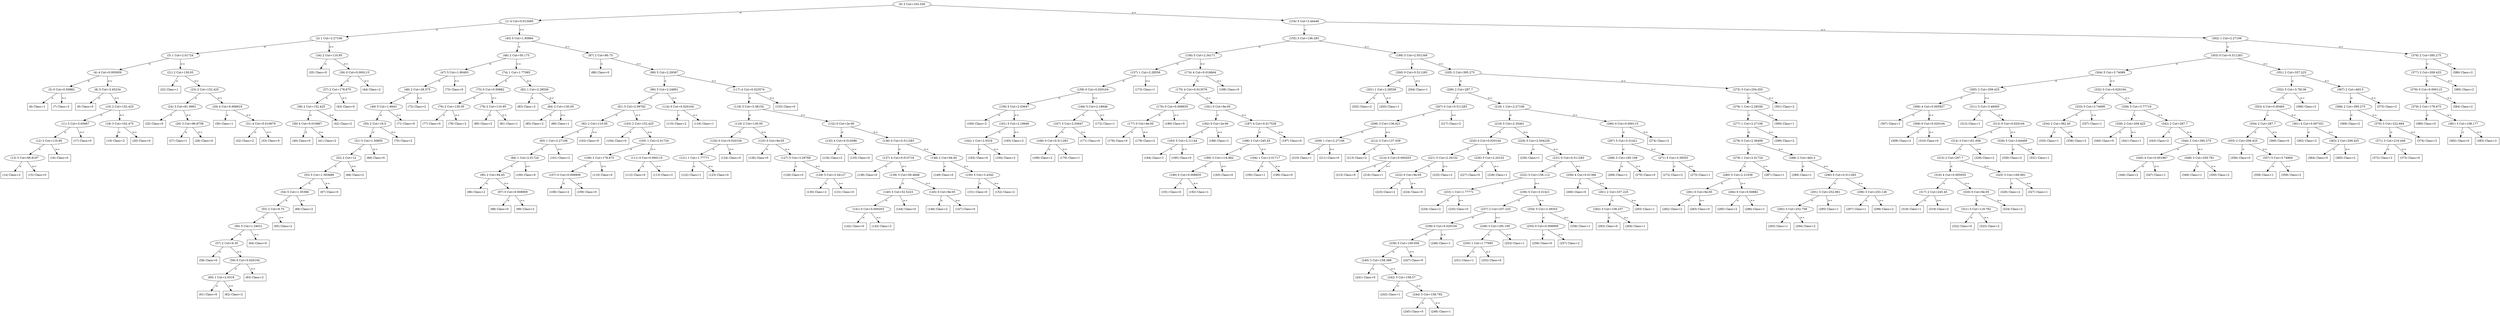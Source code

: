 digraph 1 {
    node [shape=ellipse]
    node [shape=ellipse]
    "(0) 3 Cut=103.326" -> "(1) 4 Cut=0.013495" [label="<"]
    node [shape=ellipse]
    "(0) 3 Cut=103.326" -> "(154) 5 Cut=3.44446" [label=">="]
    node [shape=ellipse]
    "(1) 4 Cut=0.013495" -> "(2) 1 Cut=2.27106" [label="<"]
    node [shape=ellipse]
    "(1) 4 Cut=0.013495" -> "(45) 5 Cut=1.95894" [label=">="]
    node [shape=ellipse]
    "(2) 1 Cut=2.27106" -> "(3) 1 Cut=2.01724" [label="<"]
    node [shape=ellipse]
    "(2) 1 Cut=2.27106" -> "(34) 2 Cut=110.95" [label=">="]
    node [shape=ellipse]
    "(3) 1 Cut=2.01724" -> "(4) 4 Cut=0.005959" [label="<"]
    node [shape=ellipse]
    "(3) 1 Cut=2.01724" -> "(21) 2 Cut=130.05" [label=">="]
    node [shape=ellipse]
    "(4) 4 Cut=0.005959" -> "(5) 0 Cut=0.50882" [label="<"]
    node [shape=ellipse]
    "(4) 4 Cut=0.005959" -> "(8) 5 Cut=3.45234" [label=">="]
    node [shape=box]
    "(5) 0 Cut=0.50882" -> "(6) Class=1 " [label="<"]
    node [shape=box]
    "(5) 0 Cut=0.50882" -> "(7) Class=2 " [label=">="]
    node [shape=box]
    "(8) 5 Cut=3.45234" -> "(9) Class=0 " [label="<"]
    node [shape=ellipse]
    "(8) 5 Cut=3.45234" -> "(10) 2 Cut=152.425" [label=">="]
    node [shape=ellipse]
    "(10) 2 Cut=152.425" -> "(11) 5 Cut=3.65667" [label="<"]
    node [shape=ellipse]
    "(10) 2 Cut=152.425" -> "(18) 3 Cut=102.475" [label=">="]
    node [shape=ellipse]
    "(11) 5 Cut=3.65667" -> "(12) 2 Cut=110.95" [label="<"]
    node [shape=box]
    "(11) 5 Cut=3.65667" -> "(17) Class=0 " [label=">="]
    node [shape=ellipse]
    "(12) 2 Cut=110.95" -> "(13) 3 Cut=66.8197" [label="<"]
    node [shape=box]
    "(12) 2 Cut=110.95" -> "(16) Class=0 " [label=">="]
    node [shape=box]
    "(13) 3 Cut=66.8197" -> "(14) Class=2 " [label="<"]
    node [shape=box]
    "(13) 3 Cut=66.8197" -> "(15) Class=0 " [label=">="]
    node [shape=box]
    "(18) 3 Cut=102.475" -> "(19) Class=2 " [label="<"]
    node [shape=box]
    "(18) 3 Cut=102.475" -> "(20) Class=0 " [label=">="]
    node [shape=box]
    "(21) 2 Cut=130.05" -> "(22) Class=1 " [label="<"]
    node [shape=ellipse]
    "(21) 2 Cut=130.05" -> "(23) 2 Cut=152.425" [label=">="]
    node [shape=ellipse]
    "(23) 2 Cut=152.425" -> "(24) 3 Cut=81.0963" [label="<"]
    node [shape=ellipse]
    "(23) 2 Cut=152.425" -> "(29) 4 Cut=0.006919" [label=">="]
    node [shape=box]
    "(24) 3 Cut=81.0963" -> "(25) Class=0 " [label="<"]
    node [shape=ellipse]
    "(24) 3 Cut=81.0963" -> "(26) 3 Cut=86.8758" [label=">="]
    node [shape=box]
    "(26) 3 Cut=86.8758" -> "(27) Class=1 " [label="<"]
    node [shape=box]
    "(26) 3 Cut=86.8758" -> "(28) Class=0 " [label=">="]
    node [shape=box]
    "(29) 4 Cut=0.006919" -> "(30) Class=1 " [label="<"]
    node [shape=ellipse]
    "(29) 4 Cut=0.006919" -> "(31) 4 Cut=0.010679" [label=">="]
    node [shape=box]
    "(31) 4 Cut=0.010679" -> "(32) Class=2 " [label="<"]
    node [shape=box]
    "(31) 4 Cut=0.010679" -> "(33) Class=0 " [label=">="]
    node [shape=box]
    "(34) 2 Cut=110.95" -> "(35) Class=0 " [label="<"]
    node [shape=ellipse]
    "(34) 2 Cut=110.95" -> "(36) 0 Cut=0.000115" [label=">="]
    node [shape=ellipse]
    "(36) 0 Cut=0.000115" -> "(37) 2 Cut=178.675" [label="<"]
    node [shape=box]
    "(36) 0 Cut=0.000115" -> "(44) Class=2 " [label=">="]
    node [shape=ellipse]
    "(37) 2 Cut=178.675" -> "(38) 2 Cut=152.425" [label="<"]
    node [shape=box]
    "(37) 2 Cut=178.675" -> "(43) Class=0 " [label=">="]
    node [shape=ellipse]
    "(38) 2 Cut=152.425" -> "(39) 4 Cut=0.010867" [label="<"]
    node [shape=box]
    "(38) 2 Cut=152.425" -> "(42) Class=2 " [label=">="]
    node [shape=box]
    "(39) 4 Cut=0.010867" -> "(40) Class=0 " [label="<"]
    node [shape=box]
    "(39) 4 Cut=0.010867" -> "(41) Class=2 " [label=">="]
    node [shape=ellipse]
    "(45) 5 Cut=1.95894" -> "(46) 2 Cut=50.175" [label="<"]
    node [shape=ellipse]
    "(45) 5 Cut=1.95894" -> "(87) 2 Cut=80.75" [label=">="]
    node [shape=ellipse]
    "(46) 2 Cut=50.175" -> "(47) 5 Cut=1.80493" [label="<"]
    node [shape=ellipse]
    "(46) 2 Cut=50.175" -> "(74) 1 Cut=1.77085" [label=">="]
    node [shape=ellipse]
    "(47) 5 Cut=1.80493" -> "(48) 2 Cut=26.575" [label="<"]
    node [shape=box]
    "(47) 5 Cut=1.80493" -> "(73) Class=0 " [label=">="]
    node [shape=ellipse]
    "(48) 2 Cut=26.575" -> "(49) 5 Cut=1.6643" [label="<"]
    node [shape=box]
    "(48) 2 Cut=26.575" -> "(72) Class=2 " [label=">="]
    node [shape=ellipse]
    "(49) 5 Cut=1.6643" -> "(50) 2 Cut=16.5" [label="<"]
    node [shape=box]
    "(49) 5 Cut=1.6643" -> "(71) Class=0 " [label=">="]
    node [shape=ellipse]
    "(50) 2 Cut=16.5" -> "(51) 5 Cut=1.50855" [label="<"]
    node [shape=box]
    "(50) 2 Cut=16.5" -> "(70) Class=2 " [label=">="]
    node [shape=ellipse]
    "(51) 5 Cut=1.50855" -> "(52) 2 Cut=12" [label="<"]
    node [shape=box]
    "(51) 5 Cut=1.50855" -> "(69) Class=0 " [label=">="]
    node [shape=ellipse]
    "(52) 2 Cut=12" -> "(53) 5 Cut=1.393689" [label="<"]
    node [shape=box]
    "(52) 2 Cut=12" -> "(68) Class=2 " [label=">="]
    node [shape=ellipse]
    "(53) 5 Cut=1.393689" -> "(54) 5 Cut=1.35366" [label="<"]
    node [shape=box]
    "(53) 5 Cut=1.393689" -> "(67) Class=0 " [label=">="]
    node [shape=ellipse]
    "(54) 5 Cut=1.35366" -> "(55) 2 Cut=8.75" [label="<"]
    node [shape=box]
    "(54) 5 Cut=1.35366" -> "(66) Class=2 " [label=">="]
    node [shape=ellipse]
    "(55) 2 Cut=8.75" -> "(56) 5 Cut=1.24021" [label="<"]
    node [shape=box]
    "(55) 2 Cut=8.75" -> "(65) Class=2 " [label=">="]
    node [shape=ellipse]
    "(56) 5 Cut=1.24021" -> "(57) 2 Cut=6.35" [label="<"]
    node [shape=box]
    "(56) 5 Cut=1.24021" -> "(64) Class=0 " [label=">="]
    node [shape=box]
    "(57) 2 Cut=6.35" -> "(58) Class=0 " [label="<"]
    node [shape=ellipse]
    "(57) 2 Cut=6.35" -> "(59) 0 Cut=0.020104" [label=">="]
    node [shape=ellipse]
    "(59) 0 Cut=0.020104" -> "(60) 1 Cut=2.0316" [label="<"]
    node [shape=box]
    "(59) 0 Cut=0.020104" -> "(63) Class=2 " [label=">="]
    node [shape=box]
    "(60) 1 Cut=2.0316" -> "(61) Class=0 " [label="<"]
    node [shape=box]
    "(60) 1 Cut=2.0316" -> "(62) Class=2 " [label=">="]
    node [shape=ellipse]
    "(74) 1 Cut=1.77085" -> "(75) 0 Cut=0.50882" [label="<"]
    node [shape=ellipse]
    "(74) 1 Cut=1.77085" -> "(82) 1 Cut=2.28556" [label=">="]
    node [shape=ellipse]
    "(75) 0 Cut=0.50882" -> "(76) 2 Cut=130.05" [label="<"]
    node [shape=ellipse]
    "(75) 0 Cut=0.50882" -> "(79) 2 Cut=110.95" [label=">="]
    node [shape=box]
    "(76) 2 Cut=130.05" -> "(77) Class=0 " [label="<"]
    node [shape=box]
    "(76) 2 Cut=130.05" -> "(78) Class=2 " [label=">="]
    node [shape=box]
    "(79) 2 Cut=110.95" -> "(80) Class=2 " [label="<"]
    node [shape=box]
    "(79) 2 Cut=110.95" -> "(81) Class=1 " [label=">="]
    node [shape=box]
    "(82) 1 Cut=2.28556" -> "(83) Class=2 " [label="<"]
    node [shape=ellipse]
    "(82) 1 Cut=2.28556" -> "(84) 2 Cut=130.05" [label=">="]
    node [shape=box]
    "(84) 2 Cut=130.05" -> "(85) Class=2 " [label="<"]
    node [shape=box]
    "(84) 2 Cut=130.05" -> "(86) Class=1 " [label=">="]
    node [shape=box]
    "(87) 2 Cut=80.75" -> "(88) Class=0 " [label="<"]
    node [shape=ellipse]
    "(87) 2 Cut=80.75" -> "(89) 5 Cut=2.29367" [label=">="]
    node [shape=ellipse]
    "(89) 5 Cut=2.29367" -> "(90) 5 Cut=2.24891" [label="<"]
    node [shape=ellipse]
    "(89) 5 Cut=2.29367" -> "(117) 4 Cut=0.023574" [label=">="]
    node [shape=ellipse]
    "(90) 5 Cut=2.24891" -> "(91) 5 Cut=2.09762" [label="<"]
    node [shape=ellipse]
    "(90) 5 Cut=2.24891" -> "(114) 0 Cut=0.020104" [label=">="]
    node [shape=ellipse]
    "(91) 5 Cut=2.09762" -> "(92) 2 Cut=110.95" [label="<"]
    node [shape=ellipse]
    "(91) 5 Cut=2.09762" -> "(103) 2 Cut=152.425" [label=">="]
    node [shape=ellipse]
    "(92) 2 Cut=110.95" -> "(93) 1 Cut=2.27106" [label="<"]
    node [shape=box]
    "(92) 2 Cut=110.95" -> "(102) Class=0 " [label=">="]
    node [shape=ellipse]
    "(93) 1 Cut=2.27106" -> "(94) 1 Cut=2.01724" [label="<"]
    node [shape=box]
    "(93) 1 Cut=2.27106" -> "(101) Class=2 " [label=">="]
    node [shape=ellipse]
    "(94) 1 Cut=2.01724" -> "(95) 2 Cut=94.65" [label="<"]
    node [shape=box]
    "(94) 1 Cut=2.01724" -> "(100) Class=0 " [label=">="]
    node [shape=box]
    "(95) 2 Cut=94.65" -> "(96) Class=2 " [label="<"]
    node [shape=ellipse]
    "(95) 2 Cut=94.65" -> "(97) 0 Cut=0.008909" [label=">="]
    node [shape=box]
    "(97) 0 Cut=0.008909" -> "(98) Class=0 " [label="<"]
    node [shape=box]
    "(97) 0 Cut=0.008909" -> "(99) Class=2 " [label=">="]
    node [shape=box]
    "(103) 2 Cut=152.425" -> "(104) Class=0 " [label="<"]
    node [shape=ellipse]
    "(103) 2 Cut=152.425" -> "(105) 1 Cut=2.01724" [label=">="]
    node [shape=ellipse]
    "(105) 1 Cut=2.01724" -> "(106) 2 Cut=178.675" [label="<"]
    node [shape=ellipse]
    "(105) 1 Cut=2.01724" -> "(111) 0 Cut=0.000115" [label=">="]
    node [shape=ellipse]
    "(106) 2 Cut=178.675" -> "(107) 0 Cut=0.008909" [label="<"]
    node [shape=box]
    "(106) 2 Cut=178.675" -> "(110) Class=0 " [label=">="]
    node [shape=box]
    "(107) 0 Cut=0.008909" -> "(108) Class=2 " [label="<"]
    node [shape=box]
    "(107) 0 Cut=0.008909" -> "(109) Class=0 " [label=">="]
    node [shape=box]
    "(111) 0 Cut=0.000115" -> "(112) Class=0 " [label="<"]
    node [shape=box]
    "(111) 0 Cut=0.000115" -> "(113) Class=2 " [label=">="]
    node [shape=box]
    "(114) 0 Cut=0.020104" -> "(115) Class=2 " [label="<"]
    node [shape=box]
    "(114) 0 Cut=0.020104" -> "(116) Class=1 " [label=">="]
    node [shape=ellipse]
    "(117) 4 Cut=0.023574" -> "(118) 5 Cut=3.38154" [label="<"]
    node [shape=box]
    "(117) 4 Cut=0.023574" -> "(153) Class=0 " [label=">="]
    node [shape=ellipse]
    "(118) 5 Cut=3.38154" -> "(119) 2 Cut=130.05" [label="<"]
    node [shape=ellipse]
    "(118) 5 Cut=3.38154" -> "(132) 0 Cut=2e-06" [label=">="]
    node [shape=ellipse]
    "(119) 2 Cut=130.05" -> "(120) 0 Cut=0.020104" [label="<"]
    node [shape=ellipse]
    "(119) 2 Cut=130.05" -> "(125) 0 Cut=9e-05" [label=">="]
    node [shape=ellipse]
    "(120) 0 Cut=0.020104" -> "(121) 1 Cut=1.77771" [label="<"]
    node [shape=box]
    "(120) 0 Cut=0.020104" -> "(124) Class=0 " [label=">="]
    node [shape=box]
    "(121) 1 Cut=1.77771" -> "(122) Class=1 " [label="<"]
    node [shape=box]
    "(121) 1 Cut=1.77771" -> "(123) Class=0 " [label=">="]
    node [shape=box]
    "(125) 0 Cut=9e-05" -> "(126) Class=0 " [label="<"]
    node [shape=ellipse]
    "(125) 0 Cut=9e-05" -> "(127) 5 Cut=3.29769" [label=">="]
    node [shape=box]
    "(127) 5 Cut=3.29769" -> "(128) Class=0 " [label="<"]
    node [shape=ellipse]
    "(127) 5 Cut=3.29769" -> "(129) 5 Cut=3.34127" [label=">="]
    node [shape=box]
    "(129) 5 Cut=3.34127" -> "(130) Class=2 " [label="<"]
    node [shape=box]
    "(129) 5 Cut=3.34127" -> "(131) Class=0 " [label=">="]
    node [shape=ellipse]
    "(132) 0 Cut=2e-06" -> "(133) 4 Cut=0.014586" [label="<"]
    node [shape=ellipse]
    "(132) 0 Cut=2e-06" -> "(136) 0 Cut=0.511283" [label=">="]
    node [shape=box]
    "(133) 4 Cut=0.014586" -> "(134) Class=2 " [label="<"]
    node [shape=box]
    "(133) 4 Cut=0.014586" -> "(135) Class=0 " [label=">="]
    node [shape=ellipse]
    "(136) 0 Cut=0.511283" -> "(137) 4 Cut=0.015716" [label="<"]
    node [shape=ellipse]
    "(136) 0 Cut=0.511283" -> "(148) 2 Cut=94.65" [label=">="]
    node [shape=box]
    "(137) 4 Cut=0.015716" -> "(138) Class=0 " [label="<"]
    node [shape=ellipse]
    "(137) 4 Cut=0.015716" -> "(139) 3 Cut=59.4848" [label=">="]
    node [shape=ellipse]
    "(139) 3 Cut=59.4848" -> "(140) 3 Cut=52.5223" [label="<"]
    node [shape=ellipse]
    "(139) 3 Cut=59.4848" -> "(145) 0 Cut=9e-05" [label=">="]
    node [shape=ellipse]
    "(140) 3 Cut=52.5223" -> "(141) 0 Cut=0.000203" [label="<"]
    node [shape=box]
    "(140) 3 Cut=52.5223" -> "(144) Class=0 " [label=">="]
    node [shape=box]
    "(141) 0 Cut=0.000203" -> "(142) Class=0 " [label="<"]
    node [shape=box]
    "(141) 0 Cut=0.000203" -> "(143) Class=2 " [label=">="]
    node [shape=box]
    "(145) 0 Cut=9e-05" -> "(146) Class=2 " [label="<"]
    node [shape=box]
    "(145) 0 Cut=9e-05" -> "(147) Class=0 " [label=">="]
    node [shape=box]
    "(148) 2 Cut=94.65" -> "(149) Class=0 " [label="<"]
    node [shape=ellipse]
    "(148) 2 Cut=94.65" -> "(150) 5 Cut=3.4342" [label=">="]
    node [shape=box]
    "(150) 5 Cut=3.4342" -> "(151) Class=0 " [label="<"]
    node [shape=box]
    "(150) 5 Cut=3.4342" -> "(152) Class=2 " [label=">="]
    node [shape=ellipse]
    "(154) 5 Cut=3.44446" -> "(155) 3 Cut=136.283" [label="<"]
    node [shape=ellipse]
    "(154) 5 Cut=3.44446" -> "(302) 1 Cut=2.27106" [label=">="]
    node [shape=ellipse]
    "(155) 3 Cut=136.283" -> "(156) 5 Cut=2.34171" [label="<"]
    node [shape=ellipse]
    "(155) 3 Cut=136.283" -> "(199) 5 Cut=2.051349" [label=">="]
    node [shape=ellipse]
    "(156) 5 Cut=2.34171" -> "(157) 1 Cut=2.28556" [label="<"]
    node [shape=ellipse]
    "(156) 5 Cut=2.34171" -> "(174) 4 Cut=0.018664" [label=">="]
    node [shape=ellipse]
    "(157) 1 Cut=2.28556" -> "(158) 0 Cut=0.020104" [label="<"]
    node [shape=box]
    "(157) 1 Cut=2.28556" -> "(173) Class=1 " [label=">="]
    node [shape=ellipse]
    "(158) 0 Cut=0.020104" -> "(159) 5 Cut=2.03647" [label="<"]
    node [shape=ellipse]
    "(158) 0 Cut=0.020104" -> "(166) 5 Cut=2.18946" [label=">="]
    node [shape=box]
    "(159) 5 Cut=2.03647" -> "(160) Class=2 " [label="<"]
    node [shape=ellipse]
    "(159) 5 Cut=2.03647" -> "(161) 5 Cut=2.18946" [label=">="]
    node [shape=ellipse]
    "(161) 5 Cut=2.18946" -> "(162) 1 Cut=2.0316" [label="<"]
    node [shape=box]
    "(161) 5 Cut=2.18946" -> "(165) Class=2 " [label=">="]
    node [shape=box]
    "(162) 1 Cut=2.0316" -> "(163) Class=0 " [label="<"]
    node [shape=box]
    "(162) 1 Cut=2.0316" -> "(164) Class=2 " [label=">="]
    node [shape=ellipse]
    "(166) 5 Cut=2.18946" -> "(167) 5 Cut=2.03647" [label="<"]
    node [shape=box]
    "(166) 5 Cut=2.18946" -> "(172) Class=1 " [label=">="]
    node [shape=ellipse]
    "(167) 5 Cut=2.03647" -> "(168) 0 Cut=0.511283" [label="<"]
    node [shape=box]
    "(167) 5 Cut=2.03647" -> "(171) Class=0 " [label=">="]
    node [shape=box]
    "(168) 0 Cut=0.511283" -> "(169) Class=2 " [label="<"]
    node [shape=box]
    "(168) 0 Cut=0.511283" -> "(170) Class=1 " [label=">="]
    node [shape=ellipse]
    "(174) 4 Cut=0.018664" -> "(175) 4 Cut=0.013576" [label="<"]
    node [shape=box]
    "(174) 4 Cut=0.018664" -> "(198) Class=0 " [label=">="]
    node [shape=ellipse]
    "(175) 4 Cut=0.013576" -> "(176) 0 Cut=0.008935" [label="<"]
    node [shape=ellipse]
    "(175) 4 Cut=0.013576" -> "(181) 0 Cut=9e-05" [label=">="]
    node [shape=ellipse]
    "(176) 0 Cut=0.008935" -> "(177) 0 Cut=9e-05" [label="<"]
    node [shape=box]
    "(176) 0 Cut=0.008935" -> "(180) Class=0 " [label=">="]
    node [shape=box]
    "(177) 0 Cut=9e-05" -> "(178) Class=0 " [label="<"]
    node [shape=box]
    "(177) 0 Cut=9e-05" -> "(179) Class=2 " [label=">="]
    node [shape=ellipse]
    "(181) 0 Cut=9e-05" -> "(182) 0 Cut=2e-06" [label="<"]
    node [shape=ellipse]
    "(181) 0 Cut=9e-05" -> "(187) 4 Cut=0.017528" [label=">="]
    node [shape=ellipse]
    "(182) 0 Cut=2e-06" -> "(183) 5 Cut=3.11144" [label="<"]
    node [shape=box]
    "(182) 0 Cut=2e-06" -> "(186) Class=1 " [label=">="]
    node [shape=box]
    "(183) 5 Cut=3.11144" -> "(184) Class=1 " [label="<"]
    node [shape=box]
    "(183) 5 Cut=3.11144" -> "(185) Class=0 " [label=">="]
    node [shape=ellipse]
    "(187) 4 Cut=0.017528" -> "(188) 2 Cut=245.45" [label="<"]
    node [shape=box]
    "(187) 4 Cut=0.017528" -> "(197) Class=0 " [label=">="]
    node [shape=ellipse]
    "(188) 2 Cut=245.45" -> "(189) 3 Cut=116.862" [label="<"]
    node [shape=ellipse]
    "(188) 2 Cut=245.45" -> "(194) 1 Cut=2.01717" [label=">="]
    node [shape=ellipse]
    "(189) 3 Cut=116.862" -> "(190) 0 Cut=0.008935" [label="<"]
    node [shape=box]
    "(189) 3 Cut=116.862" -> "(193) Class=0 " [label=">="]
    node [shape=box]
    "(190) 0 Cut=0.008935" -> "(191) Class=0 " [label="<"]
    node [shape=box]
    "(190) 0 Cut=0.008935" -> "(192) Class=1 " [label=">="]
    node [shape=box]
    "(194) 1 Cut=2.01717" -> "(195) Class=1 " [label="<"]
    node [shape=box]
    "(194) 1 Cut=2.01717" -> "(196) Class=0 " [label=">="]
    node [shape=ellipse]
    "(199) 5 Cut=2.051349" -> "(200) 0 Cut=0.511283" [label="<"]
    node [shape=ellipse]
    "(199) 5 Cut=2.051349" -> "(205) 2 Cut=395.275" [label=">="]
    node [shape=ellipse]
    "(200) 0 Cut=0.511283" -> "(201) 1 Cut=2.28556" [label="<"]
    node [shape=box]
    "(200) 0 Cut=0.511283" -> "(204) Class=1 " [label=">="]
    node [shape=box]
    "(201) 1 Cut=2.28556" -> "(202) Class=2 " [label="<"]
    node [shape=box]
    "(201) 1 Cut=2.28556" -> "(203) Class=1 " [label=">="]
    node [shape=ellipse]
    "(205) 2 Cut=395.275" -> "(206) 2 Cut=287.7" [label="<"]
    node [shape=ellipse]
    "(205) 2 Cut=395.275" -> "(275) 3 Cut=254.055" [label=">="]
    node [shape=ellipse]
    "(206) 2 Cut=287.7" -> "(207) 0 Cut=0.511283" [label="<"]
    node [shape=ellipse]
    "(206) 2 Cut=287.7" -> "(218) 1 Cut=2.27106" [label=">="]
    node [shape=ellipse]
    "(207) 0 Cut=0.511283" -> "(208) 3 Cut=136.621" [label="<"]
    node [shape=box]
    "(207) 0 Cut=0.511283" -> "(217) Class=2 " [label=">="]
    node [shape=ellipse]
    "(208) 3 Cut=136.621" -> "(209) 1 Cut=2.27106" [label="<"]
    node [shape=ellipse]
    "(208) 3 Cut=136.621" -> "(212) 3 Cut=137.039" [label=">="]
    node [shape=box]
    "(209) 1 Cut=2.27106" -> "(210) Class=1 " [label="<"]
    node [shape=box]
    "(209) 1 Cut=2.27106" -> "(211) Class=0 " [label=">="]
    node [shape=box]
    "(212) 3 Cut=137.039" -> "(213) Class=2 " [label="<"]
    node [shape=ellipse]
    "(212) 3 Cut=137.039" -> "(214) 0 Cut=0.000203" [label=">="]
    node [shape=box]
    "(214) 0 Cut=0.000203" -> "(215) Class=0 " [label="<"]
    node [shape=box]
    "(214) 0 Cut=0.000203" -> "(216) Class=1 " [label=">="]
    node [shape=ellipse]
    "(218) 1 Cut=2.27106" -> "(219) 5 Cut=2.35461" [label="<"]
    node [shape=ellipse]
    "(218) 1 Cut=2.27106" -> "(266) 0 Cut=0.000115" [label=">="]
    node [shape=ellipse]
    "(219) 5 Cut=2.35461" -> "(220) 0 Cut=0.020104" [label="<"]
    node [shape=ellipse]
    "(219) 5 Cut=2.35461" -> "(229) 5 Cut=2.504229" [label=">="]
    node [shape=ellipse]
    "(220) 0 Cut=0.020104" -> "(221) 5 Cut=2.20152" [label="<"]
    node [shape=ellipse]
    "(220) 0 Cut=0.020104" -> "(226) 5 Cut=2.20152" [label=">="]
    node [shape=ellipse]
    "(221) 5 Cut=2.20152" -> "(222) 0 Cut=9e-05" [label="<"]
    node [shape=box]
    "(221) 5 Cut=2.20152" -> "(225) Class=2 " [label=">="]
    node [shape=box]
    "(222) 0 Cut=9e-05" -> "(223) Class=2 " [label="<"]
    node [shape=box]
    "(222) 0 Cut=9e-05" -> "(224) Class=0 " [label=">="]
    node [shape=box]
    "(226) 5 Cut=2.20152" -> "(227) Class=0 " [label="<"]
    node [shape=box]
    "(226) 5 Cut=2.20152" -> "(228) Class=1 " [label=">="]
    node [shape=box]
    "(229) 5 Cut=2.504229" -> "(230) Class=1 " [label="<"]
    node [shape=ellipse]
    "(229) 5 Cut=2.504229" -> "(231) 0 Cut=0.511283" [label=">="]
    node [shape=ellipse]
    "(231) 0 Cut=0.511283" -> "(232) 3 Cut=158.112" [label="<"]
    node [shape=ellipse]
    "(231) 0 Cut=0.511283" -> "(259) 4 Cut=0.01366" [label=">="]
    node [shape=ellipse]
    "(232) 3 Cut=158.112" -> "(233) 1 Cut=1.77771" [label="<"]
    node [shape=ellipse]
    "(232) 3 Cut=158.112" -> "(236) 5 Cut=3.31421" [label=">="]
    node [shape=box]
    "(233) 1 Cut=1.77771" -> "(234) Class=2 " [label="<"]
    node [shape=box]
    "(233) 1 Cut=1.77771" -> "(235) Class=0 " [label=">="]
    node [shape=ellipse]
    "(236) 5 Cut=3.31421" -> "(237) 2 Cut=337.225" [label="<"]
    node [shape=ellipse]
    "(236) 5 Cut=3.31421" -> "(254) 5 Cut=3.39353" [label=">="]
    node [shape=ellipse]
    "(237) 2 Cut=337.225" -> "(238) 0 Cut=0.020104" [label="<"]
    node [shape=ellipse]
    "(237) 2 Cut=337.225" -> "(249) 3 Cut=185.109" [label=">="]
    node [shape=ellipse]
    "(238) 0 Cut=0.020104" -> "(239) 3 Cut=159.058" [label="<"]
    node [shape=box]
    "(238) 0 Cut=0.020104" -> "(248) Class=1 " [label=">="]
    node [shape=ellipse]
    "(239) 3 Cut=159.058" -> "(240) 3 Cut=158.388" [label="<"]
    node [shape=box]
    "(239) 3 Cut=159.058" -> "(247) Class=0 " [label=">="]
    node [shape=box]
    "(240) 3 Cut=158.388" -> "(241) Class=0 " [label="<"]
    node [shape=ellipse]
    "(240) 3 Cut=158.388" -> "(242) 3 Cut=158.57" [label=">="]
    node [shape=box]
    "(242) 3 Cut=158.57" -> "(243) Class=1 " [label="<"]
    node [shape=ellipse]
    "(242) 3 Cut=158.57" -> "(244) 3 Cut=158.792" [label=">="]
    node [shape=box]
    "(244) 3 Cut=158.792" -> "(245) Class=0 " [label="<"]
    node [shape=box]
    "(244) 3 Cut=158.792" -> "(246) Class=1 " [label=">="]
    node [shape=ellipse]
    "(249) 3 Cut=185.109" -> "(250) 1 Cut=1.77085" [label="<"]
    node [shape=box]
    "(249) 3 Cut=185.109" -> "(253) Class=1 " [label=">="]
    node [shape=box]
    "(250) 1 Cut=1.77085" -> "(251) Class=1 " [label="<"]
    node [shape=box]
    "(250) 1 Cut=1.77085" -> "(252) Class=0 " [label=">="]
    node [shape=ellipse]
    "(254) 5 Cut=3.39353" -> "(255) 0 Cut=0.008909" [label="<"]
    node [shape=box]
    "(254) 5 Cut=3.39353" -> "(258) Class=1 " [label=">="]
    node [shape=box]
    "(255) 0 Cut=0.008909" -> "(256) Class=0 " [label="<"]
    node [shape=box]
    "(255) 0 Cut=0.008909" -> "(257) Class=2 " [label=">="]
    node [shape=box]
    "(259) 4 Cut=0.01366" -> "(260) Class=0 " [label="<"]
    node [shape=ellipse]
    "(259) 4 Cut=0.01366" -> "(261) 2 Cut=337.225" [label=">="]
    node [shape=ellipse]
    "(261) 2 Cut=337.225" -> "(262) 3 Cut=158.237" [label="<"]
    node [shape=box]
    "(261) 2 Cut=337.225" -> "(265) Class=1 " [label=">="]
    node [shape=box]
    "(262) 3 Cut=158.237" -> "(263) Class=0 " [label="<"]
    node [shape=box]
    "(262) 3 Cut=158.237" -> "(264) Class=1 " [label=">="]
    node [shape=ellipse]
    "(266) 0 Cut=0.000115" -> "(267) 5 Cut=3.31421" [label="<"]
    node [shape=box]
    "(266) 0 Cut=0.000115" -> "(274) Class=2 " [label=">="]
    node [shape=ellipse]
    "(267) 5 Cut=3.31421" -> "(268) 3 Cut=185.109" [label="<"]
    node [shape=ellipse]
    "(267) 5 Cut=3.31421" -> "(271) 5 Cut=3.39353" [label=">="]
    node [shape=box]
    "(268) 3 Cut=185.109" -> "(269) Class=1 " [label="<"]
    node [shape=box]
    "(268) 3 Cut=185.109" -> "(270) Class=0 " [label=">="]
    node [shape=box]
    "(271) 5 Cut=3.39353" -> "(272) Class=2 " [label="<"]
    node [shape=box]
    "(271) 5 Cut=3.39353" -> "(273) Class=1 " [label=">="]
    node [shape=ellipse]
    "(275) 3 Cut=254.055" -> "(276) 1 Cut=2.28556" [label="<"]
    node [shape=box]
    "(275) 3 Cut=254.055" -> "(301) Class=2 " [label=">="]
    node [shape=ellipse]
    "(276) 1 Cut=2.28556" -> "(277) 1 Cut=2.27106" [label="<"]
    node [shape=box]
    "(276) 1 Cut=2.28556" -> "(300) Class=1 " [label=">="]
    node [shape=ellipse]
    "(277) 1 Cut=2.27106" -> "(278) 5 Cut=2.36409" [label="<"]
    node [shape=box]
    "(277) 1 Cut=2.27106" -> "(299) Class=2 " [label=">="]
    node [shape=ellipse]
    "(278) 5 Cut=2.36409" -> "(279) 1 Cut=2.01724" [label="<"]
    node [shape=ellipse]
    "(278) 5 Cut=2.36409" -> "(288) 2 Cut=463.3" [label=">="]
    node [shape=ellipse]
    "(279) 1 Cut=2.01724" -> "(280) 5 Cut=2.21039" [label="<"]
    node [shape=box]
    "(279) 1 Cut=2.01724" -> "(287) Class=1 " [label=">="]
    node [shape=ellipse]
    "(280) 5 Cut=2.21039" -> "(281) 0 Cut=9e-05" [label="<"]
    node [shape=ellipse]
    "(280) 5 Cut=2.21039" -> "(284) 0 Cut=0.50882" [label=">="]
    node [shape=box]
    "(281) 0 Cut=9e-05" -> "(282) Class=2 " [label="<"]
    node [shape=box]
    "(281) 0 Cut=9e-05" -> "(283) Class=0 " [label=">="]
    node [shape=box]
    "(284) 0 Cut=0.50882" -> "(285) Class=2 " [label="<"]
    node [shape=box]
    "(284) 0 Cut=0.50882" -> "(286) Class=1 " [label=">="]
    node [shape=box]
    "(288) 2 Cut=463.3" -> "(289) Class=1 " [label="<"]
    node [shape=ellipse]
    "(288) 2 Cut=463.3" -> "(290) 0 Cut=0.511283" [label=">="]
    node [shape=ellipse]
    "(290) 0 Cut=0.511283" -> "(291) 3 Cut=252.861" [label="<"]
    node [shape=ellipse]
    "(290) 0 Cut=0.511283" -> "(296) 3 Cut=253.126" [label=">="]
    node [shape=ellipse]
    "(291) 3 Cut=252.861" -> "(292) 3 Cut=252.758" [label="<"]
    node [shape=box]
    "(291) 3 Cut=252.861" -> "(295) Class=1 " [label=">="]
    node [shape=box]
    "(292) 3 Cut=252.758" -> "(293) Class=1 " [label="<"]
    node [shape=box]
    "(292) 3 Cut=252.758" -> "(294) Class=2 " [label=">="]
    node [shape=box]
    "(296) 3 Cut=253.126" -> "(297) Class=1 " [label="<"]
    node [shape=box]
    "(296) 3 Cut=253.126" -> "(298) Class=2 " [label=">="]
    node [shape=ellipse]
    "(302) 1 Cut=2.27106" -> "(303) 0 Cut=0.511283" [label="<"]
    node [shape=ellipse]
    "(302) 1 Cut=2.27106" -> "(376) 2 Cut=395.275" [label=">="]
    node [shape=ellipse]
    "(303) 0 Cut=0.511283" -> "(304) 5 Cut=3.74089" [label="<"]
    node [shape=ellipse]
    "(303) 0 Cut=0.511283" -> "(351) 2 Cut=337.225" [label=">="]
    node [shape=ellipse]
    "(304) 5 Cut=3.74089" -> "(305) 2 Cut=209.425" [label="<"]
    node [shape=ellipse]
    "(304) 5 Cut=3.74089" -> "(332) 0 Cut=0.020104" [label=">="]
    node [shape=ellipse]
    "(305) 2 Cut=209.425" -> "(306) 4 Cut=0.005927" [label="<"]
    node [shape=ellipse]
    "(305) 2 Cut=209.425" -> "(311) 5 Cut=3.46005" [label=">="]
    node [shape=box]
    "(306) 4 Cut=0.005927" -> "(307) Class=1 " [label="<"]
    node [shape=ellipse]
    "(306) 4 Cut=0.005927" -> "(308) 0 Cut=0.020104" [label=">="]
    node [shape=box]
    "(308) 0 Cut=0.020104" -> "(309) Class=2 " [label="<"]
    node [shape=box]
    "(308) 0 Cut=0.020104" -> "(310) Class=0 " [label=">="]
    node [shape=box]
    "(311) 5 Cut=3.46005" -> "(312) Class=1 " [label="<"]
    node [shape=ellipse]
    "(311) 5 Cut=3.46005" -> "(313) 0 Cut=0.020104" [label=">="]
    node [shape=ellipse]
    "(313) 0 Cut=0.020104" -> "(314) 3 Cut=161.656" [label="<"]
    node [shape=ellipse]
    "(313) 0 Cut=0.020104" -> "(329) 5 Cut=3.64409" [label=">="]
    node [shape=ellipse]
    "(314) 3 Cut=161.656" -> "(315) 2 Cut=287.7" [label="<"]
    node [shape=box]
    "(314) 3 Cut=161.656" -> "(328) Class=2 " [label=">="]
    node [shape=ellipse]
    "(315) 2 Cut=287.7" -> "(316) 4 Cut=0.005055" [label="<"]
    node [shape=ellipse]
    "(315) 2 Cut=287.7" -> "(325) 3 Cut=160.891" [label=">="]
    node [shape=ellipse]
    "(316) 4 Cut=0.005055" -> "(317) 2 Cut=245.45" [label="<"]
    node [shape=ellipse]
    "(316) 4 Cut=0.005055" -> "(320) 0 Cut=9e-05" [label=">="]
    node [shape=box]
    "(317) 2 Cut=245.45" -> "(318) Class=1 " [label="<"]
    node [shape=box]
    "(317) 2 Cut=245.45" -> "(319) Class=2 " [label=">="]
    node [shape=ellipse]
    "(320) 0 Cut=9e-05" -> "(321) 3 Cut=119.762" [label="<"]
    node [shape=box]
    "(320) 0 Cut=9e-05" -> "(324) Class=2 " [label=">="]
    node [shape=box]
    "(321) 3 Cut=119.762" -> "(322) Class=0 " [label="<"]
    node [shape=box]
    "(321) 3 Cut=119.762" -> "(323) Class=2 " [label=">="]
    node [shape=box]
    "(325) 3 Cut=160.891" -> "(326) Class=2 " [label="<"]
    node [shape=box]
    "(325) 3 Cut=160.891" -> "(327) Class=1 " [label=">="]
    node [shape=box]
    "(329) 5 Cut=3.64409" -> "(330) Class=2 " [label="<"]
    node [shape=box]
    "(329) 5 Cut=3.64409" -> "(331) Class=1 " [label=">="]
    node [shape=ellipse]
    "(332) 0 Cut=0.020104" -> "(333) 5 Cut=3.74699" [label="<"]
    node [shape=ellipse]
    "(332) 0 Cut=0.020104" -> "(338) 5 Cut=3.77719" [label=">="]
    node [shape=ellipse]
    "(333) 5 Cut=3.74699" -> "(334) 2 Cut=382.45" [label="<"]
    node [shape=box]
    "(333) 5 Cut=3.74699" -> "(337) Class=1 " [label=">="]
    node [shape=box]
    "(334) 2 Cut=382.45" -> "(335) Class=1 " [label="<"]
    node [shape=box]
    "(334) 2 Cut=382.45" -> "(336) Class=2 " [label=">="]
    node [shape=ellipse]
    "(338) 5 Cut=3.77719" -> "(339) 2 Cut=209.425" [label="<"]
    node [shape=ellipse]
    "(338) 5 Cut=3.77719" -> "(342) 2 Cut=287.7" [label=">="]
    node [shape=box]
    "(339) 2 Cut=209.425" -> "(340) Class=0 " [label="<"]
    node [shape=box]
    "(339) 2 Cut=209.425" -> "(341) Class=1 " [label=">="]
    node [shape=box]
    "(342) 2 Cut=287.7" -> "(343) Class=2 " [label="<"]
    node [shape=ellipse]
    "(342) 2 Cut=287.7" -> "(344) 2 Cut=395.275" [label=">="]
    node [shape=ellipse]
    "(344) 2 Cut=395.275" -> "(345) 4 Cut=0.001867" [label="<"]
    node [shape=ellipse]
    "(344) 2 Cut=395.275" -> "(348) 3 Cut=250.781" [label=">="]
    node [shape=box]
    "(345) 4 Cut=0.001867" -> "(346) Class=2 " [label="<"]
    node [shape=box]
    "(345) 4 Cut=0.001867" -> "(347) Class=1 " [label=">="]
    node [shape=box]
    "(348) 3 Cut=250.781" -> "(349) Class=1 " [label="<"]
    node [shape=box]
    "(348) 3 Cut=250.781" -> "(350) Class=2 " [label=">="]
    node [shape=ellipse]
    "(351) 2 Cut=337.225" -> "(352) 5 Cut=3.78136" [label="<"]
    node [shape=ellipse]
    "(351) 2 Cut=337.225" -> "(367) 2 Cut=463.3" [label=">="]
    node [shape=ellipse]
    "(352) 5 Cut=3.78136" -> "(353) 4 Cut=0.00465" [label="<"]
    node [shape=box]
    "(352) 5 Cut=3.78136" -> "(366) Class=2 " [label=">="]
    node [shape=ellipse]
    "(353) 4 Cut=0.00465" -> "(354) 2 Cut=287.7" [label="<"]
    node [shape=ellipse]
    "(353) 4 Cut=0.00465" -> "(361) 4 Cut=0.007351" [label=">="]
    node [shape=ellipse]
    "(354) 2 Cut=287.7" -> "(355) 2 Cut=209.425" [label="<"]
    node [shape=box]
    "(354) 2 Cut=287.7" -> "(360) Class=0 " [label=">="]
    node [shape=box]
    "(355) 2 Cut=209.425" -> "(356) Class=0 " [label="<"]
    node [shape=ellipse]
    "(355) 2 Cut=209.425" -> "(357) 5 Cut=3.74964" [label=">="]
    node [shape=box]
    "(357) 5 Cut=3.74964" -> "(358) Class=1 " [label="<"]
    node [shape=box]
    "(357) 5 Cut=3.74964" -> "(359) Class=2 " [label=">="]
    node [shape=box]
    "(361) 4 Cut=0.007351" -> "(362) Class=2 " [label="<"]
    node [shape=ellipse]
    "(361) 4 Cut=0.007351" -> "(363) 2 Cut=209.425" [label=">="]
    node [shape=box]
    "(363) 2 Cut=209.425" -> "(364) Class=0 " [label="<"]
    node [shape=box]
    "(363) 2 Cut=209.425" -> "(365) Class=2 " [label=">="]
    node [shape=ellipse]
    "(367) 2 Cut=463.3" -> "(368) 2 Cut=395.275" [label="<"]
    node [shape=box]
    "(367) 2 Cut=463.3" -> "(375) Class=2 " [label=">="]
    node [shape=box]
    "(368) 2 Cut=395.275" -> "(369) Class=2 " [label="<"]
    node [shape=ellipse]
    "(368) 2 Cut=395.275" -> "(370) 3 Cut=222.684" [label=">="]
    node [shape=ellipse]
    "(370) 3 Cut=222.684" -> "(371) 3 Cut=219.449" [label="<"]
    node [shape=box]
    "(370) 3 Cut=222.684" -> "(374) Class=2 " [label=">="]
    node [shape=box]
    "(371) 3 Cut=219.449" -> "(372) Class=2 " [label="<"]
    node [shape=box]
    "(371) 3 Cut=219.449" -> "(373) Class=0 " [label=">="]
    node [shape=ellipse]
    "(376) 2 Cut=395.275" -> "(377) 2 Cut=209.425" [label="<"]
    node [shape=box]
    "(376) 2 Cut=395.275" -> "(386) Class=2 " [label=">="]
    node [shape=ellipse]
    "(377) 2 Cut=209.425" -> "(378) 0 Cut=0.000115" [label="<"]
    node [shape=box]
    "(377) 2 Cut=209.425" -> "(385) Class=2 " [label=">="]
    node [shape=ellipse]
    "(378) 0 Cut=0.000115" -> "(379) 2 Cut=178.675" [label="<"]
    node [shape=box]
    "(378) 0 Cut=0.000115" -> "(384) Class=2 " [label=">="]
    node [shape=box]
    "(379) 2 Cut=178.675" -> "(380) Class=0 " [label="<"]
    node [shape=ellipse]
    "(379) 2 Cut=178.675" -> "(381) 3 Cut=108.177" [label=">="]
    node [shape=box]
    "(381) 3 Cut=108.177" -> "(382) Class=0 " [label="<"]
    node [shape=box]
    "(381) 3 Cut=108.177" -> "(383) Class=2 " [label=">="]
}
